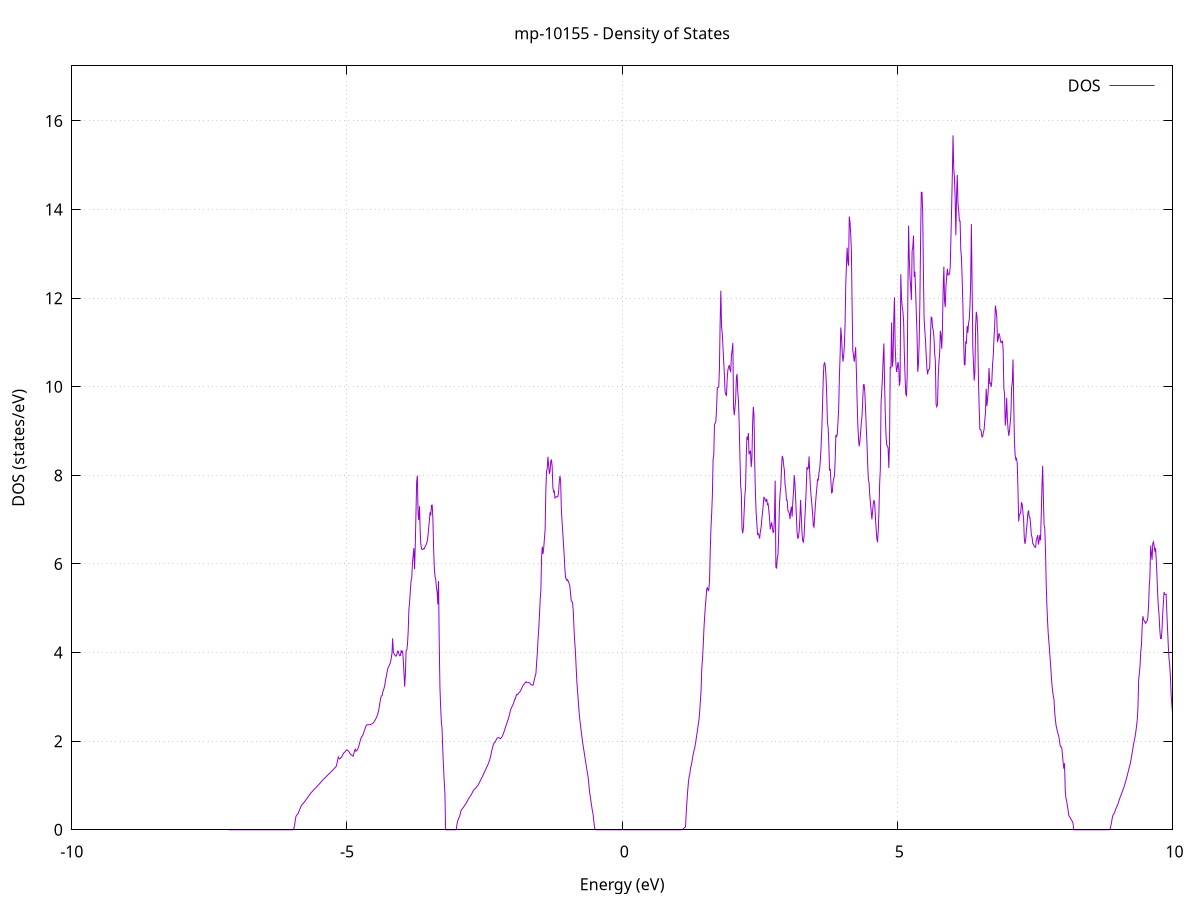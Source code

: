 set title 'mp-10155 - Density of States'
set xlabel 'Energy (eV)'
set ylabel 'DOS (states/eV)'
set grid
set xrange [-10:10]
set yrange [0:17.244]
set xzeroaxis lt -1
set terminal png size 800,600
set output 'mp-10155_dos_gnuplot.png'
plot '-' using 1:2 with lines title 'DOS'
-7.144700 0.000000
-7.131900 0.000000
-7.119100 0.000000
-7.106300 0.000000
-7.093400 0.000000
-7.080600 0.000000
-7.067800 0.000000
-7.055000 0.000000
-7.042100 0.000000
-7.029300 0.000000
-7.016500 0.000000
-7.003700 0.000000
-6.990800 0.000000
-6.978000 0.000000
-6.965200 0.000000
-6.952400 0.000000
-6.939500 0.000000
-6.926700 0.000000
-6.913900 0.000000
-6.901100 0.000000
-6.888300 0.000000
-6.875400 0.000000
-6.862600 0.000000
-6.849800 0.000000
-6.837000 0.000000
-6.824100 0.000000
-6.811300 0.000000
-6.798500 0.000000
-6.785700 0.000000
-6.772800 0.000000
-6.760000 0.000000
-6.747200 0.000000
-6.734400 0.000000
-6.721500 0.000000
-6.708700 0.000000
-6.695900 0.000000
-6.683100 0.000000
-6.670300 0.000000
-6.657400 0.000000
-6.644600 0.000000
-6.631800 0.000000
-6.619000 0.000000
-6.606100 0.000000
-6.593300 0.000000
-6.580500 0.000000
-6.567700 0.000000
-6.554800 0.000000
-6.542000 0.000000
-6.529200 0.000000
-6.516400 0.000000
-6.503500 0.000000
-6.490700 0.000000
-6.477900 0.000000
-6.465100 0.000000
-6.452200 0.000000
-6.439400 0.000000
-6.426600 0.000000
-6.413800 0.000000
-6.401000 0.000000
-6.388100 0.000000
-6.375300 0.000000
-6.362500 0.000000
-6.349700 0.000000
-6.336800 0.000000
-6.324000 0.000000
-6.311200 0.000000
-6.298400 0.000000
-6.285500 0.000000
-6.272700 0.000000
-6.259900 0.000000
-6.247100 0.000000
-6.234200 0.000000
-6.221400 0.000000
-6.208600 0.000000
-6.195800 0.000000
-6.183000 0.000000
-6.170100 0.000000
-6.157300 0.000000
-6.144500 0.000000
-6.131700 0.000000
-6.118800 0.000000
-6.106000 0.000000
-6.093200 0.000000
-6.080400 0.000000
-6.067500 0.000000
-6.054700 0.000000
-6.041900 0.000000
-6.029100 0.000000
-6.016200 0.000000
-6.003400 0.000000
-5.990600 0.000000
-5.977800 0.000200
-5.965000 0.027000
-5.952100 0.099000
-5.939300 0.213200
-5.926500 0.301900
-5.913700 0.333100
-5.900800 0.340300
-5.888000 0.366400
-5.875200 0.405600
-5.862400 0.445900
-5.849500 0.486500
-5.836700 0.525800
-5.823900 0.556700
-5.811100 0.577800
-5.798200 0.591200
-5.785400 0.609000
-5.772600 0.628700
-5.759800 0.650400
-5.747000 0.672500
-5.734100 0.695100
-5.721300 0.718200
-5.708500 0.740700
-5.695700 0.762300
-5.682800 0.785000
-5.670000 0.808400
-5.657200 0.829500
-5.644400 0.846900
-5.631500 0.862700
-5.618700 0.880600
-5.605900 0.898200
-5.593100 0.914700
-5.580200 0.930400
-5.567400 0.946600
-5.554600 0.963500
-5.541800 0.980900
-5.528900 0.998400
-5.516100 1.015600
-5.503300 1.032700
-5.490500 1.050400
-5.477700 1.068600
-5.464800 1.087200
-5.452000 1.106000
-5.439200 1.123800
-5.426400 1.140000
-5.413500 1.154700
-5.400700 1.170100
-5.387900 1.186000
-5.375100 1.202200
-5.362200 1.218800
-5.349400 1.235400
-5.336600 1.251000
-5.323800 1.266300
-5.310900 1.282000
-5.298100 1.298100
-5.285300 1.314100
-5.272500 1.329900
-5.259700 1.346100
-5.246800 1.362500
-5.234000 1.379100
-5.221200 1.396100
-5.208400 1.413300
-5.195500 1.430800
-5.182700 1.492600
-5.169900 1.569600
-5.157100 1.640300
-5.144200 1.611600
-5.131400 1.598500
-5.118600 1.615900
-5.105800 1.634000
-5.092900 1.652800
-5.080100 1.682100
-5.067300 1.714500
-5.054500 1.740600
-5.041700 1.747300
-5.028800 1.770200
-5.016000 1.794300
-5.003200 1.806300
-4.990400 1.795300
-4.977500 1.779800
-4.964700 1.760300
-4.951900 1.734600
-4.939100 1.710700
-4.926200 1.695100
-4.913400 1.683300
-4.900600 1.667500
-4.887800 1.660400
-4.874900 1.721000
-4.862100 1.789600
-4.849300 1.817300
-4.836500 1.772200
-4.823700 1.787900
-4.810800 1.808600
-4.798000 1.839600
-4.785200 1.887200
-4.772400 1.946200
-4.759500 2.007500
-4.746700 2.059500
-4.733900 2.097900
-4.721100 2.117000
-4.708200 2.143600
-4.695400 2.194500
-4.682600 2.241800
-4.669800 2.287200
-4.656900 2.335800
-4.644100 2.364800
-4.631300 2.373000
-4.618500 2.370900
-4.605600 2.370900
-4.592800 2.371800
-4.580000 2.374800
-4.567200 2.380600
-4.554400 2.385800
-4.541500 2.390400
-4.528700 2.402600
-4.515900 2.422000
-4.503100 2.445600
-4.490200 2.472400
-4.477400 2.502300
-4.464600 2.537200
-4.451800 2.574600
-4.438900 2.621500
-4.426100 2.684900
-4.413300 2.771000
-4.400500 2.877600
-4.387600 2.970600
-4.374800 3.021600
-4.362000 3.025700
-4.349200 3.111300
-4.336400 3.156500
-4.323500 3.204700
-4.310700 3.280200
-4.297900 3.393300
-4.285100 3.459800
-4.272200 3.553900
-4.259400 3.627100
-4.246600 3.676100
-4.233800 3.704200
-4.220900 3.738700
-4.208100 3.790500
-4.195300 3.873500
-4.182500 3.983200
-4.169600 4.321400
-4.156800 4.006100
-4.144000 3.970500
-4.131200 3.946900
-4.118400 3.922900
-4.105500 3.921700
-4.092700 3.962400
-4.079900 4.030400
-4.067100 4.031400
-4.054200 3.959900
-4.041400 3.928900
-4.028600 3.937100
-4.015800 4.040000
-4.002900 4.006600
-3.990100 4.040200
-3.977300 3.836300
-3.964500 3.556300
-3.951600 3.230300
-3.938800 3.506900
-3.926000 4.037000
-3.913200 4.054600
-3.900400 4.184800
-3.887500 4.476400
-3.874700 4.964100
-3.861900 5.143800
-3.849100 5.370000
-3.836200 5.611500
-3.823400 5.672600
-3.810600 6.013800
-3.797800 6.180600
-3.784900 6.359400
-3.772100 5.883600
-3.759300 6.396600
-3.746500 7.132000
-3.733600 7.859000
-3.720800 7.995500
-3.708000 7.135400
-3.695200 6.991800
-3.682400 7.303700
-3.669500 6.723500
-3.656700 6.433900
-3.643900 6.338400
-3.631100 6.325200
-3.618200 6.331600
-3.605400 6.351600
-3.592600 6.345600
-3.579800 6.397500
-3.566900 6.423200
-3.554100 6.458200
-3.541300 6.518100
-3.528500 6.632300
-3.515600 6.803900
-3.502800 6.980200
-3.490000 7.166500
-3.477200 7.097900
-3.464300 7.324100
-3.451500 7.328800
-3.438700 7.016800
-3.425900 6.364700
-3.413100 5.918400
-3.400200 5.712100
-3.387400 5.656100
-3.374600 5.464500
-3.361800 5.374800
-3.348900 5.088500
-3.336100 5.612000
-3.323300 4.181300
-3.310500 3.210700
-3.297600 2.753200
-3.284800 2.437000
-3.272000 2.276700
-3.259200 1.800500
-3.246300 1.429200
-3.233500 1.108700
-3.220700 0.841300
-3.207900 0.000000
-3.195100 0.000000
-3.182200 0.000000
-3.169400 0.000000
-3.156600 0.000000
-3.143800 0.000000
-3.130900 0.000000
-3.118100 0.000000
-3.105300 0.000000
-3.092500 0.000000
-3.079600 0.000000
-3.066800 0.000000
-3.054000 0.000000
-3.041200 0.000000
-3.028300 0.000000
-3.015500 0.000000
-3.002700 0.110600
-2.989900 0.190300
-2.977100 0.232200
-2.964200 0.277400
-2.951400 0.300600
-2.938600 0.378100
-2.925800 0.439500
-2.912900 0.462100
-2.900100 0.482200
-2.887300 0.497400
-2.874500 0.523700
-2.861600 0.550300
-2.848800 0.575300
-2.836000 0.598400
-2.823200 0.624800
-2.810300 0.655300
-2.797500 0.687200
-2.784700 0.714500
-2.771900 0.735400
-2.759100 0.759200
-2.746200 0.785300
-2.733400 0.813400
-2.720600 0.845300
-2.707800 0.875900
-2.694900 0.903100
-2.682100 0.920600
-2.669300 0.929800
-2.656500 0.945600
-2.643600 0.966500
-2.630800 0.988900
-2.618000 1.007900
-2.605200 1.038200
-2.592300 1.070300
-2.579500 1.102800
-2.566700 1.133900
-2.553900 1.165300
-2.541000 1.197500
-2.528200 1.231000
-2.515400 1.266000
-2.502600 1.300500
-2.489800 1.334200
-2.476900 1.367900
-2.464100 1.402900
-2.451300 1.437900
-2.438500 1.473300
-2.425600 1.510600
-2.412800 1.556300
-2.400000 1.610700
-2.387200 1.676700
-2.374300 1.757000
-2.361500 1.821400
-2.348700 1.885000
-2.335900 1.933500
-2.323000 1.966900
-2.310200 1.973400
-2.297400 2.005100
-2.284600 2.043800
-2.271800 2.067900
-2.258900 2.078700
-2.246100 2.080000
-2.233300 2.074500
-2.220500 2.062300
-2.207600 2.058300
-2.194800 2.075100
-2.182000 2.103100
-2.169200 2.135200
-2.156300 2.177400
-2.143500 2.223400
-2.130700 2.271000
-2.117900 2.320500
-2.105000 2.370900
-2.092200 2.414900
-2.079400 2.460300
-2.066600 2.509200
-2.053800 2.567500
-2.040900 2.634600
-2.028100 2.698700
-2.015300 2.743400
-2.002500 2.777000
-1.989600 2.809300
-1.976800 2.846200
-1.964000 2.892200
-1.951200 2.952600
-1.938300 2.956000
-1.925500 3.035100
-1.912700 3.059500
-1.899900 3.047900
-1.887000 3.071500
-1.874200 3.093600
-1.861400 3.109400
-1.848600 3.130600
-1.835800 3.164000
-1.822900 3.198300
-1.810100 3.234300
-1.797300 3.268700
-1.784500 3.283500
-1.771600 3.299300
-1.758800 3.327300
-1.746000 3.341100
-1.733200 3.326900
-1.720300 3.320800
-1.707500 3.320300
-1.694700 3.321000
-1.681900 3.317100
-1.669000 3.293400
-1.656200 3.279000
-1.643400 3.268800
-1.630600 3.263300
-1.617700 3.264000
-1.604900 3.338700
-1.592100 3.412400
-1.579300 3.465500
-1.566500 3.528700
-1.553600 3.777500
-1.540800 4.000500
-1.528000 4.299400
-1.515200 4.536800
-1.502300 4.847300
-1.489500 5.186000
-1.476700 5.406100
-1.463900 6.150300
-1.451000 6.391900
-1.438200 6.226700
-1.425400 6.360900
-1.412600 6.569200
-1.399700 6.759800
-1.386900 7.645900
-1.374100 8.096400
-1.361300 8.150300
-1.348500 8.420200
-1.335600 8.224300
-1.322800 8.033000
-1.310000 8.104900
-1.297200 8.313100
-1.284300 8.358400
-1.271500 8.195800
-1.258700 7.733600
-1.245900 7.626400
-1.233000 7.644300
-1.220200 7.488400
-1.207400 7.508500
-1.194600 7.520300
-1.181700 7.513800
-1.168900 7.517500
-1.156100 7.608100
-1.143300 7.840700
-1.130500 7.987000
-1.117600 7.874500
-1.104800 7.236300
-1.092000 6.958400
-1.079200 6.728800
-1.066300 6.456100
-1.053500 6.207100
-1.040700 5.897800
-1.027900 5.688700
-1.015000 5.659900
-1.002200 5.626600
-0.989400 5.647400
-0.976600 5.598800
-0.963700 5.559400
-0.950900 5.507400
-0.938100 5.347400
-0.925300 5.168300
-0.912500 5.156000
-0.899600 5.118800
-0.886800 4.909700
-0.874000 4.519100
-0.861200 4.240000
-0.848300 4.005900
-0.835500 3.658600
-0.822700 3.343400
-0.809900 3.129100
-0.797000 2.916100
-0.784200 2.683200
-0.771400 2.509600
-0.758600 2.381000
-0.745700 2.242700
-0.732900 2.118000
-0.720100 1.995200
-0.707300 1.881400
-0.694400 1.784000
-0.681600 1.680900
-0.668800 1.580100
-0.656000 1.472500
-0.643200 1.374900
-0.630300 1.280200
-0.617500 1.181500
-0.604700 1.020400
-0.591900 0.856000
-0.579000 0.749100
-0.566200 0.639500
-0.553400 0.527300
-0.540600 0.430700
-0.527700 0.344400
-0.514900 0.201000
-0.502100 0.050000
-0.489300 0.004400
-0.476400 0.000000
-0.463600 0.000000
-0.450800 0.000000
-0.438000 0.000000
-0.425200 0.000000
-0.412300 0.000000
-0.399500 0.000000
-0.386700 0.000000
-0.373900 0.000000
-0.361000 0.000000
-0.348200 0.000000
-0.335400 0.000000
-0.322600 0.000000
-0.309700 0.000000
-0.296900 0.000000
-0.284100 0.000000
-0.271300 0.000000
-0.258400 0.000000
-0.245600 0.000000
-0.232800 0.000000
-0.220000 0.000000
-0.207200 0.000000
-0.194300 0.000000
-0.181500 0.000000
-0.168700 0.000000
-0.155900 0.000000
-0.143000 0.000000
-0.130200 0.000000
-0.117400 0.000000
-0.104600 0.000000
-0.091700 0.000000
-0.078900 0.000000
-0.066100 0.000000
-0.053300 0.000000
-0.040400 0.000000
-0.027600 0.000000
-0.014800 0.000000
-0.002000 0.000000
0.010800 0.000000
0.023700 0.000000
0.036500 0.000000
0.049300 0.000000
0.062100 0.000000
0.075000 0.000000
0.087800 0.000000
0.100600 0.000000
0.113400 0.000000
0.126300 0.000000
0.139100 0.000000
0.151900 0.000000
0.164700 0.000000
0.177600 0.000000
0.190400 0.000000
0.203200 0.000000
0.216000 0.000000
0.228900 0.000000
0.241700 0.000000
0.254500 0.000000
0.267300 0.000000
0.280100 0.000000
0.293000 0.000000
0.305800 0.000000
0.318600 0.000000
0.331400 0.000000
0.344300 0.000000
0.357100 0.000000
0.369900 0.000000
0.382700 0.000000
0.395600 0.000000
0.408400 0.000000
0.421200 0.000000
0.434000 0.000000
0.446900 0.000000
0.459700 0.000000
0.472500 0.000000
0.485300 0.000000
0.498100 0.000000
0.511000 0.000000
0.523800 0.000000
0.536600 0.000000
0.549400 0.000000
0.562300 0.000000
0.575100 0.000000
0.587900 0.000000
0.600700 0.000000
0.613600 0.000000
0.626400 0.000000
0.639200 0.000000
0.652000 0.000000
0.664900 0.000000
0.677700 0.000000
0.690500 0.000000
0.703300 0.000000
0.716100 0.000000
0.729000 0.000000
0.741800 0.000000
0.754600 0.000000
0.767400 0.000000
0.780300 0.000000
0.793100 0.000000
0.805900 0.000000
0.818700 0.000000
0.831600 0.000000
0.844400 0.000000
0.857200 0.000000
0.870000 0.000000
0.882900 0.000000
0.895700 0.000000
0.908500 0.000000
0.921300 0.000000
0.934100 0.000000
0.947000 0.000000
0.959800 0.000000
0.972600 0.000000
0.985400 0.000000
0.998300 0.000000
1.011100 0.000000
1.023900 0.000000
1.036700 0.000000
1.049600 0.000000
1.062400 0.000000
1.075200 0.000400
1.088000 0.004600
1.100900 0.013000
1.113700 0.024000
1.126500 0.037400
1.139300 0.053200
1.152100 0.071500
1.165000 0.404900
1.177800 0.645200
1.190600 0.875200
1.203400 1.059900
1.216300 1.193200
1.229100 1.250700
1.241900 1.390500
1.254700 1.443700
1.267600 1.529000
1.280400 1.627600
1.293200 1.716200
1.306000 1.792600
1.318900 1.848900
1.331700 1.942000
1.344500 2.046100
1.357300 2.153300
1.370200 2.262200
1.383000 2.369100
1.395800 2.483500
1.408600 2.659300
1.421400 2.903600
1.434300 3.138600
1.447100 3.653300
1.459900 3.855400
1.472700 4.145400
1.485600 4.523300
1.498400 4.794500
1.511200 5.035200
1.524000 5.226900
1.536900 5.437200
1.549700 5.463400
1.562500 5.399000
1.575300 5.420900
1.588200 5.626900
1.601000 6.304200
1.613800 6.816900
1.626600 7.133700
1.639400 7.545200
1.652300 8.358800
1.665100 8.461800
1.677900 9.152200
1.690700 9.175700
1.703600 9.221400
1.716400 9.532900
1.729200 9.980300
1.742000 9.980100
1.754900 9.994600
1.767700 10.414800
1.780500 11.446100
1.793300 12.167800
1.806200 11.355300
1.819000 11.212300
1.831800 10.904700
1.844600 10.582500
1.857400 10.281800
1.870300 9.885900
1.883100 9.824900
1.895900 9.806000
1.908700 10.189000
1.921600 10.384000
1.934400 10.442500
1.947200 10.489600
1.960000 10.376400
1.972900 10.347200
1.985700 10.711800
1.998500 10.821800
2.011300 10.987600
2.024200 9.565600
2.037000 9.358400
2.049800 9.529400
2.062600 9.715600
2.075400 10.203800
2.088300 10.291100
2.101100 9.893900
2.113900 9.679400
2.126700 9.153300
2.139600 8.454100
2.152400 7.798800
2.165200 7.583700
2.178000 6.806900
2.190900 6.692500
2.203700 6.817200
2.216500 7.180300
2.229300 7.543400
2.242200 7.715800
2.255000 8.442200
2.267800 8.869500
2.280600 8.803800
2.293500 8.955500
2.306300 8.472500
2.319100 8.534200
2.331900 8.546800
2.344700 8.186500
2.357600 8.371700
2.370400 9.159600
2.383200 9.549000
2.396000 9.354600
2.408900 8.284200
2.421700 7.599100
2.434500 7.161700
2.447300 6.929500
2.460200 6.670700
2.473000 6.687700
2.485800 6.641300
2.498600 6.574100
2.511500 6.741700
2.524300 6.812000
2.537100 7.002300
2.549900 7.156200
2.562700 7.320400
2.575600 7.503600
2.588400 7.490300
2.601200 7.431800
2.614000 7.414200
2.626900 7.470700
2.639700 7.341500
2.652500 7.357000
2.665300 7.205900
2.678200 7.031900
2.691000 6.781900
2.703800 6.864900
2.716600 6.941000
2.729500 6.829800
2.742300 6.710900
2.755100 6.728800
2.767900 7.081300
2.780700 7.879800
2.793600 5.925000
2.806400 5.908900
2.819200 6.127800
2.832000 6.214000
2.844900 6.695200
2.857700 7.312900
2.870500 7.595300
2.883300 7.744300
2.896200 8.181600
2.909000 8.440400
2.921800 8.387100
2.934600 8.230200
2.947500 8.119800
2.960300 7.787000
2.973100 7.690000
2.985900 7.441900
2.998700 7.442000
3.011600 7.208200
3.024400 7.169400
3.037200 7.145600
3.050000 7.012600
3.062900 7.208900
3.075700 7.293500
3.088500 7.068700
3.101300 7.418400
3.114200 7.636100
3.127000 8.005400
3.139800 7.811500
3.152600 7.473700
3.165500 7.090900
3.178300 6.717500
3.191100 6.583400
3.203900 6.600800
3.216800 6.755000
3.229600 7.029800
3.242400 7.445600
3.255200 7.074500
3.268000 6.696900
3.280900 6.525400
3.293700 6.495900
3.306500 6.650700
3.319300 7.010300
3.332200 7.324700
3.345000 7.717600
3.357800 8.189300
3.370600 8.142600
3.383500 8.163000
3.396300 8.428600
3.409100 8.027300
3.421900 7.717500
3.434800 7.514700
3.447600 7.341600
3.460400 7.142600
3.473200 6.863800
3.486000 6.833800
3.498900 7.082300
3.511700 7.336500
3.524500 7.537300
3.537300 7.713200
3.550200 7.907400
3.563000 7.895300
3.575800 8.059200
3.588600 8.139700
3.601500 8.342200
3.614300 8.646200
3.627100 9.006600
3.639900 9.535600
3.652800 10.137500
3.665600 10.497500
3.678400 10.553000
3.691200 10.472900
3.704000 10.239500
3.716900 9.839300
3.729700 9.201100
3.742500 9.072000
3.755300 8.714000
3.768200 8.108400
3.781000 8.149100
3.793800 7.843900
3.806600 7.606200
3.819500 7.623700
3.832300 7.850400
3.845100 7.928800
3.857900 7.983300
3.870800 8.351900
3.883600 8.914400
3.896400 8.878700
3.909200 8.930700
3.922000 9.198500
3.934900 9.522500
3.947700 10.230900
3.960500 10.709100
3.973300 11.337800
3.986200 11.119100
3.999000 10.786200
4.011800 10.567200
4.024600 10.693200
4.037500 10.922600
4.050300 11.377900
4.063100 12.306200
4.075900 12.765200
4.088800 13.140000
4.101600 12.803300
4.114400 12.733300
4.127200 13.843600
4.140100 13.711700
4.152900 13.445300
4.165700 13.061700
4.178500 11.826400
4.191300 10.815800
4.204200 10.716300
4.217000 10.564300
4.229800 10.715700
4.242600 10.894300
4.255500 10.385800
4.268300 9.741800
4.281100 9.173500
4.293900 8.845500
4.306800 8.656500
4.319600 8.762000
4.332400 8.960000
4.345200 9.177000
4.358100 9.327200
4.370900 9.690300
4.383700 10.045000
4.396500 10.048100
4.409300 9.881800
4.422200 9.518700
4.435000 9.100100
4.447800 8.746200
4.460600 8.281300
4.473500 7.915000
4.486300 7.838600
4.499100 7.552300
4.511900 7.364800
4.524800 7.205300
4.537600 7.007000
4.550400 7.177900
4.563200 7.359300
4.576100 7.441900
4.588900 7.370700
4.601700 7.067600
4.614500 6.799300
4.627300 6.577600
4.640200 6.490200
4.653000 6.751000
4.665800 7.175000
4.678600 7.810100
4.691500 8.142500
4.704300 9.635600
4.717100 9.900600
4.729900 10.212900
4.742800 10.639900
4.755600 10.977500
4.768400 10.084400
4.781200 9.394500
4.794100 8.898700
4.806900 8.690900
4.819700 8.662300
4.832500 8.616700
4.845300 8.169100
4.858200 8.729900
4.871000 10.439000
4.883800 10.429200
4.896600 11.453900
4.909500 10.453800
4.922300 10.595700
4.935100 11.486600
4.947900 12.018700
4.960800 10.909600
4.973600 10.538500
4.986400 10.334200
4.999200 10.423300
5.012100 10.557800
5.024900 10.451100
5.037700 10.024300
5.050500 10.139000
5.063300 12.540800
5.076200 12.000300
5.089000 11.792700
5.101800 11.701100
5.114600 11.469300
5.127500 10.742500
5.140300 10.251500
5.153100 9.831900
5.165900 9.803700
5.178800 10.203100
5.191600 12.074100
5.204400 13.636500
5.217200 12.913900
5.230100 12.468000
5.242900 12.251700
5.255700 11.961500
5.268500 13.067800
5.281400 13.153300
5.294200 13.414000
5.307000 12.480200
5.319800 12.599200
5.332600 12.161500
5.345500 11.636600
5.358300 11.175600
5.371100 10.336600
5.383900 10.508400
5.396800 11.007000
5.409600 11.898100
5.422400 13.246800
5.435200 14.390000
5.448100 14.389300
5.460900 13.946200
5.473700 12.604100
5.486500 11.541200
5.499400 11.272800
5.512200 11.046900
5.525000 10.698000
5.537800 10.416200
5.550600 10.279600
5.563500 10.380500
5.576300 10.388100
5.589100 10.443900
5.601900 11.131700
5.614800 11.571900
5.627600 11.562000
5.640400 11.340600
5.653200 11.275400
5.666100 11.104500
5.678900 10.743700
5.691700 10.571500
5.704500 9.603300
5.717400 9.548000
5.730200 9.608800
5.743000 10.226200
5.755800 10.542900
5.768600 10.742600
5.781500 11.263400
5.794300 11.151100
5.807100 10.859400
5.819900 11.324700
5.832800 12.202100
5.845600 12.711500
5.858400 11.928900
5.871200 11.798900
5.884100 12.276900
5.896900 12.487900
5.909700 12.665600
5.922500 12.523500
5.935400 12.543700
5.948200 12.542800
5.961000 12.698200
5.973800 13.342900
5.986600 14.022500
5.999500 14.780900
6.012300 15.676500
6.025100 14.931600
6.037900 14.723400
6.050800 14.241200
6.063600 13.423200
6.076400 14.320000
6.089200 14.781400
6.102100 14.135100
6.114900 13.986300
6.127700 13.745700
6.140500 13.744400
6.153400 13.086500
6.166200 12.892900
6.179000 12.395300
6.191800 11.820300
6.204700 11.069500
6.217500 10.495600
6.230300 10.501100
6.243100 11.007700
6.255900 10.988000
6.268800 11.373900
6.281600 11.219200
6.294400 11.434000
6.307200 11.520600
6.320100 11.819300
6.332900 12.372200
6.345700 13.673300
6.358500 12.320000
6.371400 10.912700
6.384200 10.509100
6.397000 10.138600
6.409800 10.336700
6.422700 11.366900
6.435500 11.692500
6.448300 11.571300
6.461100 11.210500
6.473900 10.188000
6.486800 9.542000
6.499600 9.039700
6.512400 9.035200
6.525200 8.989600
6.538100 8.868000
6.550900 8.881300
6.563700 8.971800
6.576500 9.030900
6.589400 9.238900
6.602200 9.418300
6.615000 9.957300
6.627800 9.565100
6.640700 9.735900
6.653500 9.938200
6.666300 10.423800
6.679100 10.077900
6.691900 10.085300
6.704800 9.996300
6.717600 10.130000
6.730400 10.512900
6.743200 10.699700
6.756100 11.080200
6.768900 11.373400
6.781700 11.833000
6.794500 11.731100
6.807400 11.565200
6.820200 11.008800
6.833000 11.078800
6.845800 11.208200
6.858700 11.167200
6.871500 11.058500
6.884300 10.993700
6.897100 11.001000
6.909900 11.042500
6.922800 10.835600
6.935600 9.971600
6.948400 9.837200
6.961200 9.125100
6.974100 9.301600
6.986900 9.751600
6.999700 9.270900
7.012500 9.033800
7.025400 8.893100
7.038200 9.010200
7.051000 9.182600
7.063800 9.396300
7.076700 9.970600
7.089500 10.117200
7.102300 10.615800
7.115100 9.633600
7.128000 8.751600
7.140800 8.456500
7.153600 8.355500
7.166400 8.381000
7.179200 8.265300
7.192100 7.697900
7.204900 6.958600
7.217700 7.116500
7.230500 7.121800
7.243400 7.188100
7.256200 7.391900
7.269000 7.348800
7.281800 7.163500
7.294700 7.004500
7.307500 6.574800
7.320300 6.454100
7.333100 6.559900
7.346000 6.760800
7.358800 6.928800
7.371600 7.140500
7.384400 7.209700
7.397200 7.055600
7.410100 7.048100
7.422900 6.877200
7.435700 6.645900
7.448500 6.604600
7.461400 6.456400
7.474200 6.445600
7.487000 6.398400
7.499800 6.381600
7.512700 6.375000
7.525500 6.541100
7.538300 6.593900
7.551100 6.650000
7.564000 6.438900
7.576800 6.529000
7.589600 6.652800
7.602400 6.533900
7.615200 7.112900
7.628100 7.746500
7.640900 8.214100
7.653700 7.497300
7.666500 6.880800
7.679400 6.803600
7.692200 6.315100
7.705000 5.571700
7.717800 5.059200
7.730700 4.686200
7.743500 4.405000
7.756300 4.209200
7.769100 3.990800
7.782000 3.775100
7.794800 3.538800
7.807600 3.307900
7.820400 3.141100
7.833200 3.028400
7.846100 2.949400
7.858900 2.667800
7.871700 2.486900
7.884500 2.357500
7.897400 2.278400
7.910200 2.217500
7.923000 2.159700
7.935800 2.093900
7.948700 1.996300
7.961500 1.884200
7.974300 1.871200
7.987100 1.865000
8.000000 1.700200
8.012800 1.516600
8.025600 1.379500
8.038400 1.499600
8.051300 0.880100
8.064100 0.708100
8.076900 0.656800
8.089700 0.544600
8.102500 0.450500
8.115400 0.323900
8.128200 0.297000
8.141000 0.270100
8.153800 0.243100
8.166700 0.216100
8.179500 0.186500
8.192300 0.149000
8.205100 0.000000
8.218000 0.000000
8.230800 0.000000
8.243600 0.000000
8.256400 0.000000
8.269300 0.000000
8.282100 0.000000
8.294900 0.000000
8.307700 0.000000
8.320500 0.000000
8.333400 0.000000
8.346200 0.000000
8.359000 0.000000
8.371800 0.000000
8.384700 0.000000
8.397500 0.000000
8.410300 0.000000
8.423100 0.000000
8.436000 0.000000
8.448800 0.000000
8.461600 0.000000
8.474400 0.000000
8.487300 0.000000
8.500100 0.000000
8.512900 0.000000
8.525700 0.000000
8.538500 0.000000
8.551400 0.000000
8.564200 0.000000
8.577000 0.000000
8.589800 0.000000
8.602700 0.000000
8.615500 0.000000
8.628300 0.000000
8.641100 0.000000
8.654000 0.000000
8.666800 0.000000
8.679600 0.000000
8.692400 0.000000
8.705300 0.000000
8.718100 0.000000
8.730900 0.000000
8.743700 0.000000
8.756500 0.000000
8.769400 0.000000
8.782200 0.000000
8.795000 0.000000
8.807800 0.000000
8.820700 0.000000
8.833500 0.000000
8.846300 0.000000
8.859100 0.004800
8.872000 0.042700
8.884800 0.115400
8.897600 0.206800
8.910400 0.298600
8.923300 0.342300
8.936100 0.360000
8.948900 0.396400
8.961700 0.442700
8.974500 0.483200
8.987400 0.518600
9.000200 0.555600
9.013000 0.598700
9.025800 0.647900
9.038700 0.699100
9.051500 0.742500
9.064300 0.782800
9.077100 0.826200
9.090000 0.869600
9.102800 0.910700
9.115600 0.953200
9.128400 1.003800
9.141300 1.057400
9.154100 1.112000
9.166900 1.174200
9.179700 1.236000
9.192600 1.299000
9.205400 1.363100
9.218200 1.422000
9.231000 1.483200
9.243800 1.563400
9.256700 1.657400
9.269500 1.752100
9.282300 1.850600
9.295100 1.944200
9.308000 2.026200
9.320800 2.107000
9.333600 2.211600
9.346400 2.337900
9.359300 2.479500
9.372100 2.753000
9.384900 3.379300
9.397700 3.524500
9.410600 3.710400
9.423400 4.021800
9.436200 4.171900
9.449000 4.593000
9.461800 4.821600
9.474700 4.741400
9.487500 4.719700
9.500300 4.686000
9.513100 4.657600
9.526000 4.699200
9.538800 4.713300
9.551600 4.792300
9.564400 5.031800
9.577300 5.486400
9.590100 5.727400
9.602900 6.417700
9.615700 6.248900
9.628600 6.094400
9.641400 6.457700
9.654200 6.498700
9.667000 6.411200
9.679800 6.279400
9.692700 6.356900
9.705500 6.084600
9.718300 5.717000
9.731100 5.317100
9.744000 5.022900
9.756800 4.832300
9.769600 4.510200
9.782400 4.318500
9.795300 4.314500
9.808100 4.493000
9.820900 4.849600
9.833700 5.110600
9.846600 5.364200
9.859400 5.317400
9.872200 5.311600
9.885000 5.316700
9.897800 4.874700
9.910700 4.514100
9.923500 4.153700
9.936300 3.868600
9.949100 3.722000
9.962000 3.456800
9.974800 3.053400
9.987600 2.835100
10.000400 2.623800
10.013300 2.682500
10.026100 2.810700
10.038900 2.996000
10.051700 3.228800
10.064600 3.325900
10.077400 3.470500
10.090200 3.597400
10.103000 3.727300
10.115900 3.835000
10.128700 3.872300
10.141500 3.862300
10.154300 3.838800
10.167100 3.923900
10.180000 4.048000
10.192800 4.176900
10.205600 4.355600
10.218400 4.539500
10.231300 4.609300
10.244100 4.690200
10.256900 4.786700
10.269700 4.866700
10.282600 4.916000
10.295400 5.143600
10.308200 5.062200
10.321000 5.023000
10.333900 5.115800
10.346700 5.474400
10.359500 5.674600
10.372300 5.552900
10.385100 5.457000
10.398000 5.399200
10.410800 5.239500
10.423600 5.130000
10.436400 5.027100
10.449300 4.940500
10.462100 4.871000
10.474900 4.649900
10.487700 4.555000
10.500600 4.610100
10.513400 4.744500
10.526200 4.808100
10.539000 4.912300
10.551900 5.217700
10.564700 6.104400
10.577500 5.999900
10.590300 6.006600
10.603100 6.134500
10.616000 6.075900
10.628800 5.873900
10.641600 5.429500
10.654400 5.000000
10.667300 4.775500
10.680100 4.697100
10.692900 4.781500
10.705700 4.906300
10.718600 4.380600
10.731400 4.478100
10.744200 4.756600
10.757000 4.924800
10.769900 5.095800
10.782700 5.336200
10.795500 5.432500
10.808300 5.472700
10.821100 5.746700
10.834000 5.851400
10.846800 6.352600
10.859600 6.325100
10.872400 5.787100
10.885300 5.191100
10.898100 4.916800
10.910900 4.791500
10.923700 4.702800
10.936600 4.773900
10.949400 4.472100
10.962200 4.543900
10.975000 4.653500
10.987900 4.994100
11.000700 5.107700
11.013500 5.354600
11.026300 5.639200
11.039200 5.903600
11.052000 6.236600
11.064800 6.716800
11.077600 7.175000
11.090400 7.877300
11.103300 8.456300
11.116100 8.763200
11.128900 8.794100
11.141700 8.941400
11.154600 9.402600
11.167400 9.017400
11.180200 8.017000
11.193000 8.059500
11.205900 7.578100
11.218700 7.797100
11.231500 8.294600
11.244300 8.301700
11.257200 8.161700
11.270000 8.212700
11.282800 8.290100
11.295600 8.814200
11.308400 8.737200
11.321300 8.380500
11.334100 8.205100
11.346900 8.450000
11.359700 8.844000
11.372600 9.366900
11.385400 10.342000
11.398200 10.233800
11.411000 9.187900
11.423900 8.324400
11.436700 8.162200
11.449500 7.901100
11.462300 7.571200
11.475200 7.254000
11.488000 7.228600
11.500800 7.735800
11.513600 8.193200
11.526400 8.183600
11.539300 7.949300
11.552100 6.860500
11.564900 6.579700
11.577700 6.414100
11.590600 6.506400
11.603400 6.568400
11.616200 6.697400
11.629000 6.774200
11.641900 6.283200
11.654700 6.339700
11.667500 6.469300
11.680300 6.649000
11.693200 6.716300
11.706000 6.831900
11.718800 6.925700
11.731600 6.900000
11.744400 6.889500
11.757300 6.829400
11.770100 7.058000
11.782900 7.409000
11.795700 7.017900
11.808600 6.883500
11.821400 6.823200
11.834200 6.517500
11.847000 6.924800
11.859900 7.286700
11.872700 7.483100
11.885500 7.628500
11.898300 7.437400
11.911200 6.863500
11.924000 6.638400
11.936800 6.673400
11.949600 6.423000
11.962500 6.741100
11.975300 6.748500
11.988100 6.855900
12.000900 7.144600
12.013700 7.547200
12.026600 7.702300
12.039400 7.920000
12.052200 7.595900
12.065000 7.325400
12.077900 7.191900
12.090700 6.972600
12.103500 6.885700
12.116300 7.143400
12.129200 7.318500
12.142000 7.271300
12.154800 7.143000
12.167600 7.229300
12.180500 6.899300
12.193300 6.720600
12.206100 6.625800
12.218900 6.394100
12.231700 6.164100
12.244600 5.982300
12.257400 6.041800
12.270200 6.126500
12.283000 6.087700
12.295900 5.992100
12.308700 5.863800
12.321500 5.875000
12.334300 5.569600
12.347200 5.261000
12.360000 4.916700
12.372800 4.762900
12.385600 4.755200
12.398500 4.809900
12.411300 4.952900
12.424100 4.943200
12.436900 5.062500
12.449700 5.460100
12.462600 5.441400
12.475400 5.472800
12.488200 5.492200
12.501000 5.203500
12.513900 4.762900
12.526700 4.691600
12.539500 4.694800
12.552300 4.749000
12.565200 4.837000
12.578000 4.934500
12.590800 5.169400
12.603600 5.453600
12.616500 5.739400
12.629300 6.054800
12.642100 6.027200
12.654900 5.988600
12.667700 6.138200
12.680600 5.940400
12.693400 5.918200
12.706200 5.927900
12.719000 5.975700
12.731900 6.068300
12.744700 6.152500
12.757500 6.235200
12.770300 6.351300
12.783200 6.387400
12.796000 6.587900
12.808800 6.531500
12.821600 6.283900
12.834500 6.132000
12.847300 6.123000
12.860100 6.169100
12.872900 6.256100
12.885800 6.436200
12.898600 6.354000
12.911400 6.358500
12.924200 6.424500
12.937000 6.527700
12.949900 6.746100
12.962700 6.984400
12.975500 7.181000
12.988300 7.371700
13.001200 7.268900
13.014000 7.308000
13.026800 7.247000
13.039600 7.066400
13.052500 7.108400
13.065300 7.147300
13.078100 7.253600
13.090900 7.563800
13.103800 7.845100
13.116600 7.785700
13.129400 7.577500
13.142200 7.619800
13.155000 7.758800
13.167900 7.910500
13.180700 8.007900
13.193500 8.098900
13.206300 8.293800
13.219200 8.386200
13.232000 8.421600
13.244800 8.287900
13.257600 8.308400
13.270500 8.398600
13.283300 8.137100
13.296100 7.887200
13.308900 7.497900
13.321800 7.499400
13.334600 7.354100
13.347400 7.369900
13.360200 7.185600
13.373000 7.150000
13.385900 7.255200
13.398700 7.289300
13.411500 7.570700
13.424300 7.599200
13.437200 7.470900
13.450000 7.354900
13.462800 7.284400
13.475600 7.242900
13.488500 7.282500
13.501300 7.384300
13.514100 7.280800
13.526900 7.284300
13.539800 7.404300
13.552600 7.260400
13.565400 7.251700
13.578200 7.223800
13.591000 7.240100
13.603900 7.003600
13.616700 6.933100
13.629500 6.870300
13.642300 6.655500
13.655200 6.582300
13.668000 6.505400
13.680800 6.459200
13.693600 6.334400
13.706500 6.317500
13.719300 6.323700
13.732100 6.228600
13.744900 6.050900
13.757800 5.795100
13.770600 5.367800
13.783400 5.099000
13.796200 4.915600
13.809000 4.684300
13.821900 4.548100
13.834700 4.433000
13.847500 4.284500
13.860300 4.138300
13.873200 4.278700
13.886000 3.991200
13.898800 3.901200
13.911600 3.776300
13.924500 3.653500
13.937300 3.604600
13.950100 3.500600
13.962900 3.404300
13.975800 3.249700
13.988600 3.212800
14.001400 3.179700
14.014200 3.121800
14.027100 3.065400
14.039900 3.078100
14.052700 2.875500
14.065500 2.802000
14.078300 2.768000
14.091200 2.817600
14.104000 2.615200
14.116800 2.499600
14.129600 2.533000
14.142500 2.683600
14.155300 2.753400
14.168100 2.788800
14.180900 2.777200
14.193800 2.628100
14.206600 2.434400
14.219400 2.418500
14.232200 2.405100
14.245100 2.381300
14.257900 2.393800
14.270700 2.405200
14.283500 2.384400
14.296300 2.338300
14.309200 2.317600
14.322000 2.348400
14.334800 2.385200
14.347600 2.433700
14.360500 2.491700
14.373300 2.562700
14.386100 2.640900
14.398900 2.722800
14.411800 2.807500
14.424600 2.901400
14.437400 2.999000
14.450200 3.099700
14.463100 3.206200
14.475900 3.314200
14.488700 3.427400
14.501500 3.592000
14.514300 3.717500
14.527200 3.766200
14.540000 3.803500
14.552800 3.801700
14.565600 3.858400
14.578500 4.168800
14.591300 4.217400
14.604100 4.178300
14.616900 4.213000
14.629800 4.245300
14.642600 4.344400
14.655400 4.528000
14.668200 4.618400
14.681100 4.692500
14.693900 4.830200
14.706700 5.017500
14.719500 5.133400
14.732300 5.226700
14.745200 5.319300
14.758000 5.392300
14.770800 5.417000
14.783600 5.367700
14.796500 5.243300
14.809300 5.079200
14.822100 4.990700
14.834900 4.852400
14.847800 4.726800
14.860600 4.672600
14.873400 4.669100
14.886200 4.757300
14.899100 4.805800
14.911900 4.867400
14.924700 4.992000
14.937500 5.097800
14.950400 5.258100
14.963200 5.392700
14.976000 5.581500
14.988800 5.522400
15.001600 5.528000
15.014500 5.559200
15.027300 5.637800
15.040100 5.741100
15.052900 5.839400
15.065800 6.154400
15.078600 6.244400
15.091400 6.364300
15.104200 6.266900
15.117100 6.132000
15.129900 6.014900
15.142700 6.074500
15.155500 6.199500
15.168400 6.588100
15.181200 6.916900
15.194000 6.992000
15.206800 7.093200
15.219600 7.264200
15.232500 7.171500
15.245300 7.033700
15.258100 7.019600
15.270900 7.265600
15.283800 7.507000
15.296600 7.448400
15.309400 7.336100
15.322200 7.169000
15.335100 6.986200
15.347900 6.628700
15.360700 6.272500
15.373500 6.030500
15.386400 5.932900
15.399200 5.970500
15.412000 6.004500
15.424800 6.039400
15.437600 6.074200
15.450500 6.079000
15.463300 6.057100
15.476100 6.125400
15.488900 6.230100
15.501800 6.311100
15.514600 6.539100
15.527400 6.738300
15.540200 6.822800
15.553100 6.773100
15.565900 6.777500
15.578700 6.784700
15.591500 6.613200
15.604400 6.461800
15.617200 6.152100
15.630000 5.882700
15.642800 5.691000
15.655600 5.525100
15.668500 5.463400
15.681300 5.341800
15.694100 5.329300
15.706900 5.328000
15.719800 5.276000
15.732600 5.224300
15.745400 5.091900
15.758200 4.958600
15.771100 4.823600
15.783900 4.779400
15.796700 4.847400
15.809500 4.979000
15.822400 5.092800
15.835200 5.204500
15.848000 5.329900
15.860800 5.476900
15.873700 5.645200
15.886500 5.831100
15.899300 6.076700
15.912100 6.252300
15.924900 6.258800
15.937800 6.334900
15.950600 6.490000
15.963400 6.579000
15.976200 6.697100
15.989100 6.693500
16.001900 6.574500
16.014700 6.425200
16.027500 6.305700
16.040400 6.162700
16.053200 6.017100
16.066000 5.903300
16.078800 5.810900
16.091700 5.844000
16.104500 5.931500
16.117300 6.029100
16.130100 6.195300
16.142900 5.939500
16.155800 6.084200
16.168600 5.934800
16.181400 5.952300
16.194200 5.898700
16.207100 5.807500
16.219900 5.814800
16.232700 5.844700
16.245500 5.961700
16.258400 6.079500
16.271200 6.104000
16.284000 6.117800
16.296800 6.072500
16.309700 5.999000
16.322500 5.935700
16.335300 5.849400
16.348100 5.772500
16.360900 5.772000
16.373800 5.771600
16.386600 5.660400
16.399400 5.675600
16.412200 5.686200
16.425100 5.672600
16.437900 5.681100
16.450700 5.826000
16.463500 6.073000
16.476400 6.422400
16.489200 6.496700
16.502000 6.679400
16.514800 6.516200
16.527700 6.366500
16.540500 6.318000
16.553300 5.884400
16.566100 5.603100
16.578900 5.688900
16.591800 5.775100
16.604600 5.839100
16.617400 5.739600
16.630200 5.671300
16.643100 5.659000
16.655900 5.637200
16.668700 5.586600
16.681500 5.626400
16.694400 5.606500
16.707200 5.391100
16.720000 5.206200
16.732800 4.960300
16.745700 4.652900
16.758500 4.356900
16.771300 4.155300
16.784100 4.027400
16.797000 3.972000
16.809800 3.946400
16.822600 3.972300
16.835400 3.984700
16.848200 4.004400
16.861100 4.043200
16.873900 4.081500
16.886700 3.842100
16.899500 3.645100
16.912400 3.448800
16.925200 3.231800
16.938000 3.013100
16.950800 2.778100
16.963700 2.581500
16.976500 2.443700
16.989300 2.265900
17.002100 2.074300
17.015000 1.883600
17.027800 1.682300
17.040600 1.402700
17.053400 1.201500
17.066200 1.067000
17.079100 0.979200
17.091900 0.910500
17.104700 0.810500
17.117500 0.734100
17.130400 0.666400
17.143200 0.606800
17.156000 0.554200
17.168800 0.478900
17.181700 0.390700
17.194500 0.323800
17.207300 0.283500
17.220100 0.245300
17.233000 0.208700
17.245800 0.172800
17.258600 0.138500
17.271400 0.106400
17.284200 0.076100
17.297100 0.049300
17.309900 0.026100
17.322700 0.007500
17.335500 0.000100
17.348400 0.000000
17.361200 0.000000
17.374000 0.000000
17.386800 0.000000
17.399700 0.000000
17.412500 0.000000
17.425300 0.000000
17.438100 0.000000
17.451000 0.000000
17.463800 0.000000
17.476600 0.000000
17.489400 0.000000
17.502200 0.000000
17.515100 0.000000
17.527900 0.000000
17.540700 0.000000
17.553500 0.000000
17.566400 0.000000
17.579200 0.000000
17.592000 0.000000
17.604800 0.000000
17.617700 0.000000
17.630500 0.000000
17.643300 0.000000
17.656100 0.000000
17.669000 0.000000
17.681800 0.000000
17.694600 0.000000
17.707400 0.000000
17.720200 0.000000
17.733100 0.000000
17.745900 0.000000
17.758700 0.000000
17.771500 0.000000
17.784400 0.000000
17.797200 0.000000
17.810000 0.000000
17.822800 0.000000
17.835700 0.000000
17.848500 0.000000
17.861300 0.000000
17.874100 0.000000
17.887000 0.000000
17.899800 0.000000
17.912600 0.000000
17.925400 0.000000
17.938300 0.000000
17.951100 0.000000
17.963900 0.000000
17.976700 0.000000
17.989500 0.000000
18.002400 0.000000
18.015200 0.000000
18.028000 0.000000
18.040800 0.000000
18.053700 0.000000
18.066500 0.000000
18.079300 0.000000
18.092100 0.000000
18.105000 0.000000
18.117800 0.000000
18.130600 0.000000
18.143400 0.000000
18.156300 0.000000
18.169100 0.000000
18.181900 0.000000
18.194700 0.000000
18.207500 0.000000
18.220400 0.000000
18.233200 0.000000
18.246000 0.000000
18.258800 0.000000
18.271700 0.000000
18.284500 0.000000
18.297300 0.000000
18.310100 0.000000
18.323000 0.000000
18.335800 0.000000
18.348600 0.000000
18.361400 0.000000
18.374300 0.000000
18.387100 0.000000
18.399900 0.000000
18.412700 0.000000
18.425500 0.000000
18.438400 0.000000
18.451200 0.000000
18.464000 0.000000
18.476800 0.000000
18.489700 0.000000
18.502500 0.000000
e
